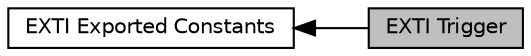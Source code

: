 digraph "EXTI Trigger"
{
  edge [fontname="Helvetica",fontsize="10",labelfontname="Helvetica",labelfontsize="10"];
  node [fontname="Helvetica",fontsize="10",shape=box];
  rankdir=LR;
  Node2 [label="EXTI Exported Constants",height=0.2,width=0.4,color="black", fillcolor="white", style="filled",URL="$group__EXTI__Exported__Constants.html",tooltip=" "];
  Node1 [label="EXTI Trigger",height=0.2,width=0.4,color="black", fillcolor="grey75", style="filled", fontcolor="black",tooltip=" "];
  Node2->Node1 [shape=plaintext, dir="back", style="solid"];
}
